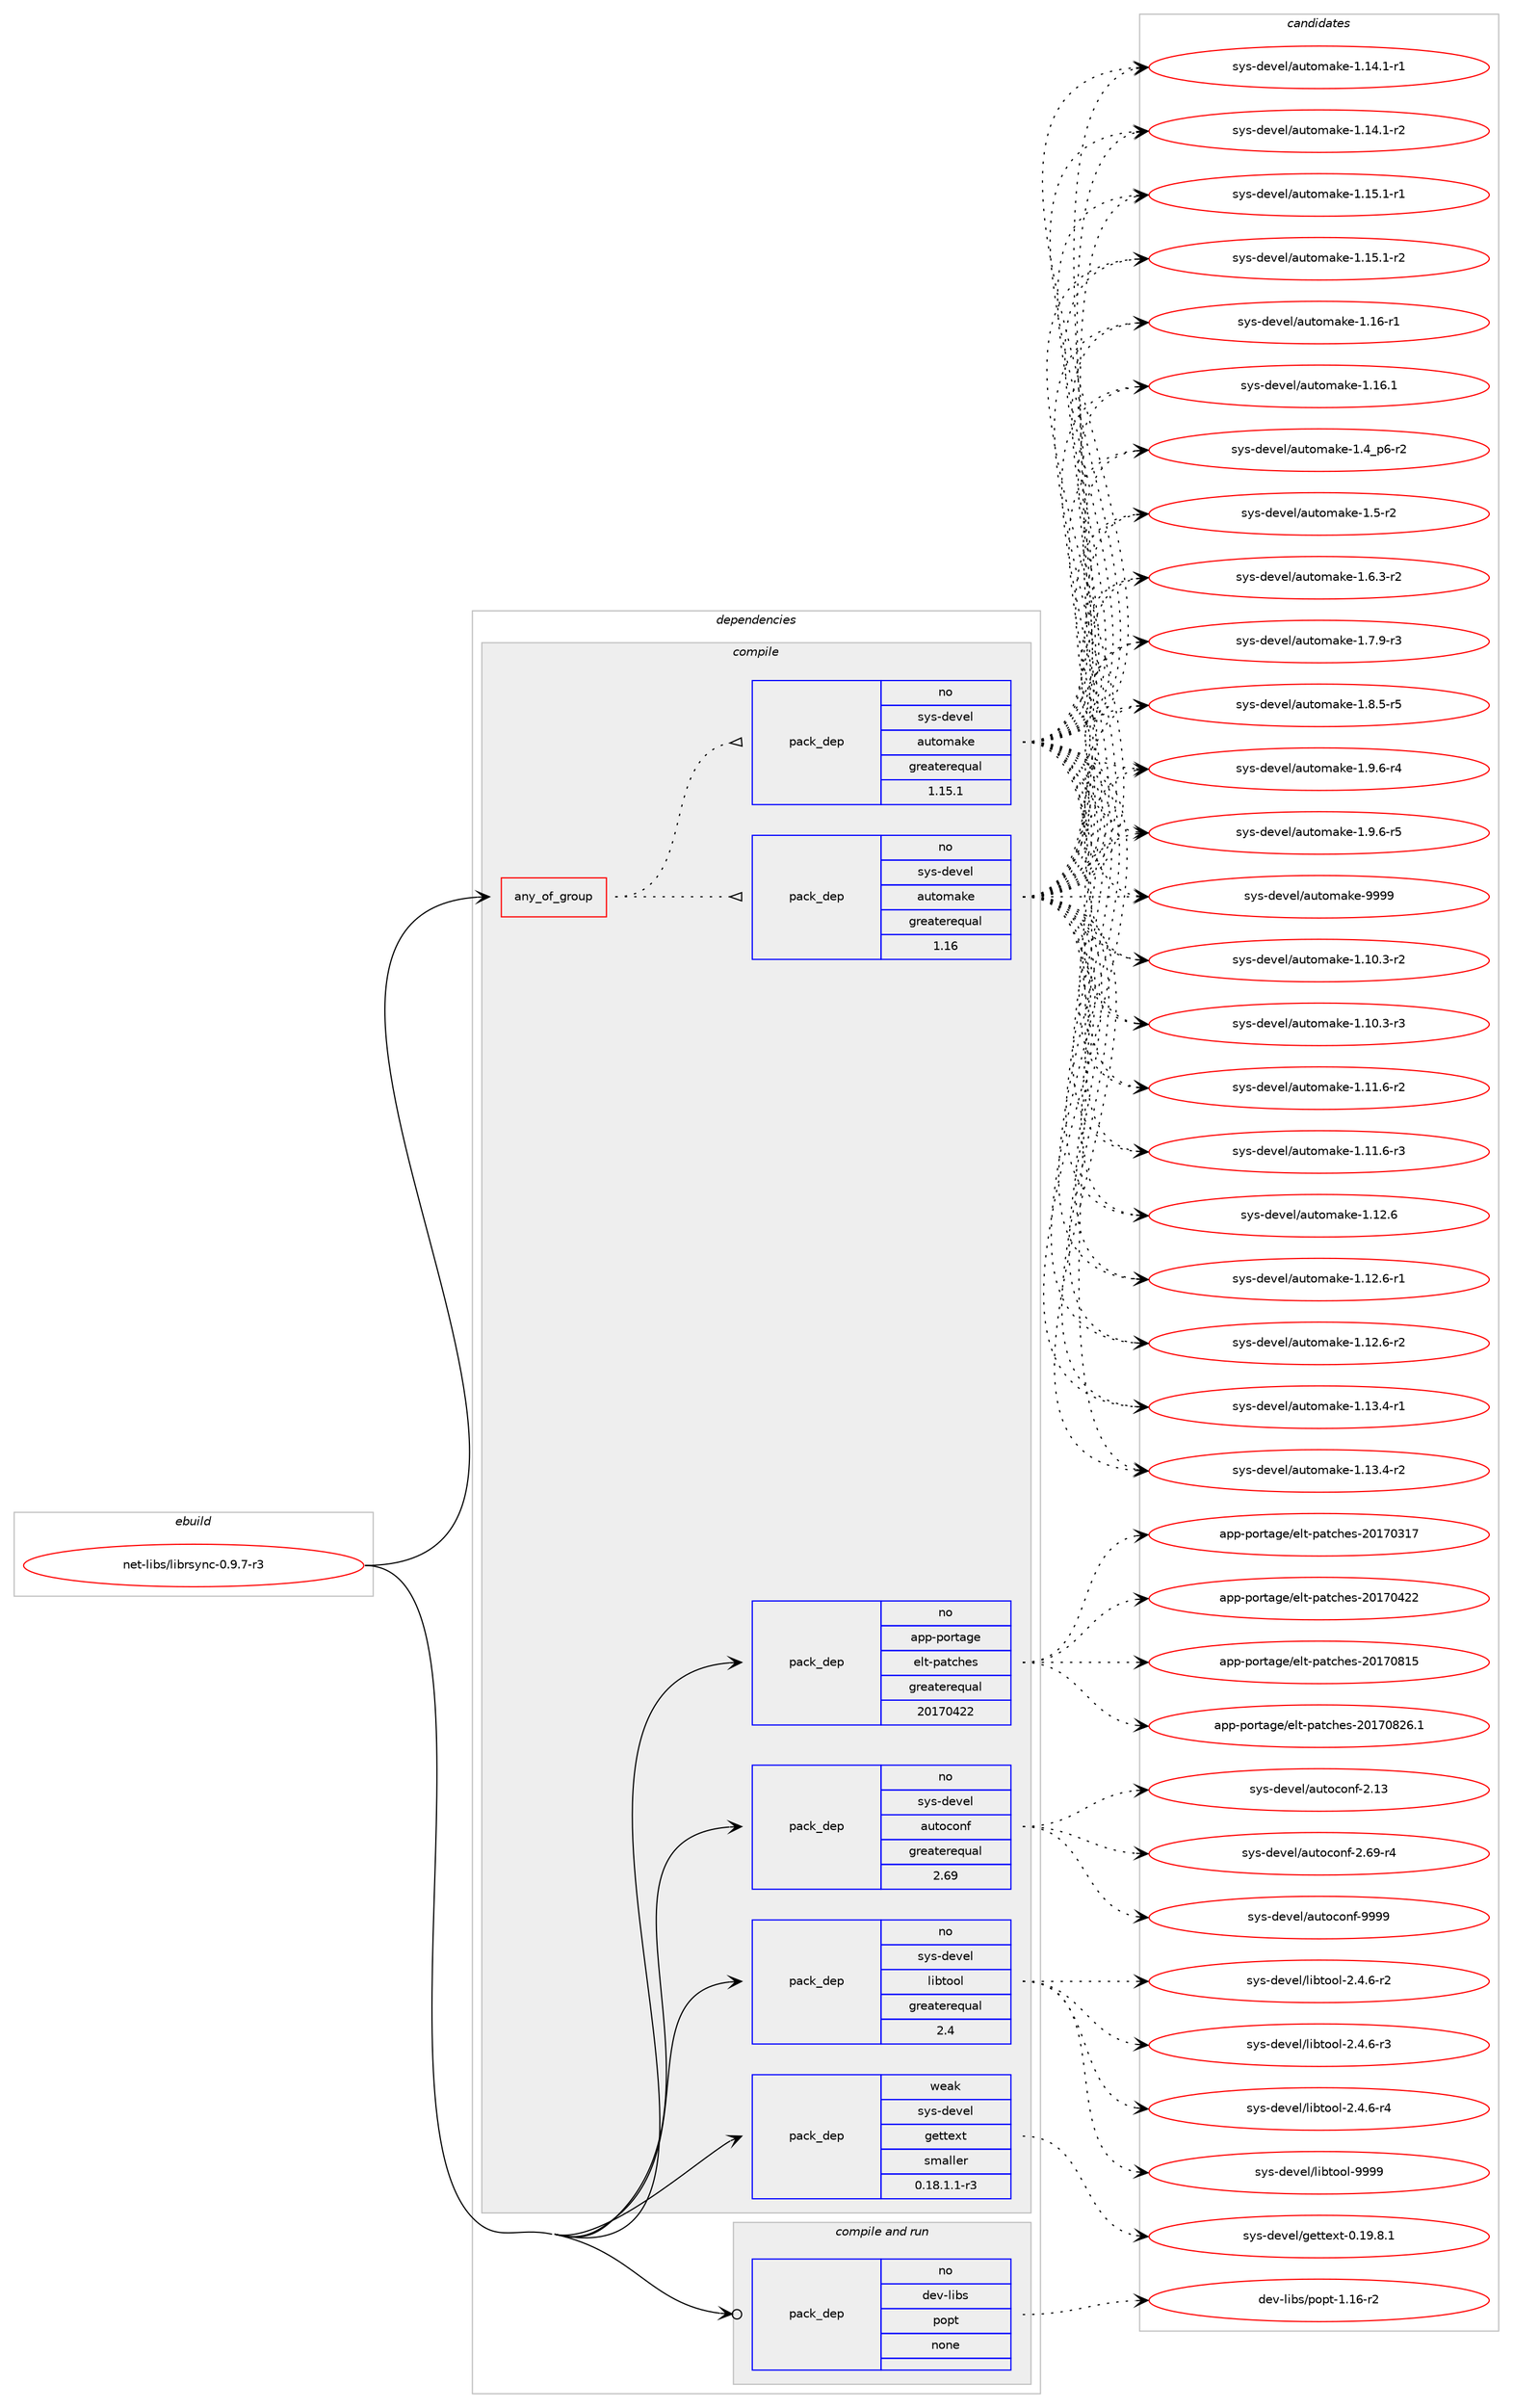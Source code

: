 digraph prolog {

# *************
# Graph options
# *************

newrank=true;
concentrate=true;
compound=true;
graph [rankdir=LR,fontname=Helvetica,fontsize=10,ranksep=1.5];#, ranksep=2.5, nodesep=0.2];
edge  [arrowhead=vee];
node  [fontname=Helvetica,fontsize=10];

# **********
# The ebuild
# **********

subgraph cluster_leftcol {
color=gray;
rank=same;
label=<<i>ebuild</i>>;
id [label="net-libs/librsync-0.9.7-r3", color=red, width=4, href="../net-libs/librsync-0.9.7-r3.svg"];
}

# ****************
# The dependencies
# ****************

subgraph cluster_midcol {
color=gray;
label=<<i>dependencies</i>>;
subgraph cluster_compile {
fillcolor="#eeeeee";
style=filled;
label=<<i>compile</i>>;
subgraph any33 {
dependency1466 [label=<<TABLE BORDER="0" CELLBORDER="1" CELLSPACING="0" CELLPADDING="4"><TR><TD CELLPADDING="10">any_of_group</TD></TR></TABLE>>, shape=none, color=red];subgraph pack995 {
dependency1467 [label=<<TABLE BORDER="0" CELLBORDER="1" CELLSPACING="0" CELLPADDING="4" WIDTH="220"><TR><TD ROWSPAN="6" CELLPADDING="30">pack_dep</TD></TR><TR><TD WIDTH="110">no</TD></TR><TR><TD>sys-devel</TD></TR><TR><TD>automake</TD></TR><TR><TD>greaterequal</TD></TR><TR><TD>1.16</TD></TR></TABLE>>, shape=none, color=blue];
}
dependency1466:e -> dependency1467:w [weight=20,style="dotted",arrowhead="oinv"];
subgraph pack996 {
dependency1468 [label=<<TABLE BORDER="0" CELLBORDER="1" CELLSPACING="0" CELLPADDING="4" WIDTH="220"><TR><TD ROWSPAN="6" CELLPADDING="30">pack_dep</TD></TR><TR><TD WIDTH="110">no</TD></TR><TR><TD>sys-devel</TD></TR><TR><TD>automake</TD></TR><TR><TD>greaterequal</TD></TR><TR><TD>1.15.1</TD></TR></TABLE>>, shape=none, color=blue];
}
dependency1466:e -> dependency1468:w [weight=20,style="dotted",arrowhead="oinv"];
}
id:e -> dependency1466:w [weight=20,style="solid",arrowhead="vee"];
subgraph pack997 {
dependency1469 [label=<<TABLE BORDER="0" CELLBORDER="1" CELLSPACING="0" CELLPADDING="4" WIDTH="220"><TR><TD ROWSPAN="6" CELLPADDING="30">pack_dep</TD></TR><TR><TD WIDTH="110">no</TD></TR><TR><TD>app-portage</TD></TR><TR><TD>elt-patches</TD></TR><TR><TD>greaterequal</TD></TR><TR><TD>20170422</TD></TR></TABLE>>, shape=none, color=blue];
}
id:e -> dependency1469:w [weight=20,style="solid",arrowhead="vee"];
subgraph pack998 {
dependency1470 [label=<<TABLE BORDER="0" CELLBORDER="1" CELLSPACING="0" CELLPADDING="4" WIDTH="220"><TR><TD ROWSPAN="6" CELLPADDING="30">pack_dep</TD></TR><TR><TD WIDTH="110">no</TD></TR><TR><TD>sys-devel</TD></TR><TR><TD>autoconf</TD></TR><TR><TD>greaterequal</TD></TR><TR><TD>2.69</TD></TR></TABLE>>, shape=none, color=blue];
}
id:e -> dependency1470:w [weight=20,style="solid",arrowhead="vee"];
subgraph pack999 {
dependency1471 [label=<<TABLE BORDER="0" CELLBORDER="1" CELLSPACING="0" CELLPADDING="4" WIDTH="220"><TR><TD ROWSPAN="6" CELLPADDING="30">pack_dep</TD></TR><TR><TD WIDTH="110">no</TD></TR><TR><TD>sys-devel</TD></TR><TR><TD>libtool</TD></TR><TR><TD>greaterequal</TD></TR><TR><TD>2.4</TD></TR></TABLE>>, shape=none, color=blue];
}
id:e -> dependency1471:w [weight=20,style="solid",arrowhead="vee"];
subgraph pack1000 {
dependency1472 [label=<<TABLE BORDER="0" CELLBORDER="1" CELLSPACING="0" CELLPADDING="4" WIDTH="220"><TR><TD ROWSPAN="6" CELLPADDING="30">pack_dep</TD></TR><TR><TD WIDTH="110">weak</TD></TR><TR><TD>sys-devel</TD></TR><TR><TD>gettext</TD></TR><TR><TD>smaller</TD></TR><TR><TD>0.18.1.1-r3</TD></TR></TABLE>>, shape=none, color=blue];
}
id:e -> dependency1472:w [weight=20,style="solid",arrowhead="vee"];
}
subgraph cluster_compileandrun {
fillcolor="#eeeeee";
style=filled;
label=<<i>compile and run</i>>;
subgraph pack1001 {
dependency1473 [label=<<TABLE BORDER="0" CELLBORDER="1" CELLSPACING="0" CELLPADDING="4" WIDTH="220"><TR><TD ROWSPAN="6" CELLPADDING="30">pack_dep</TD></TR><TR><TD WIDTH="110">no</TD></TR><TR><TD>dev-libs</TD></TR><TR><TD>popt</TD></TR><TR><TD>none</TD></TR><TR><TD></TD></TR></TABLE>>, shape=none, color=blue];
}
id:e -> dependency1473:w [weight=20,style="solid",arrowhead="odotvee"];
}
subgraph cluster_run {
fillcolor="#eeeeee";
style=filled;
label=<<i>run</i>>;
}
}

# **************
# The candidates
# **************

subgraph cluster_choices {
rank=same;
color=gray;
label=<<i>candidates</i>>;

subgraph choice995 {
color=black;
nodesep=1;
choice11512111545100101118101108479711711611110997107101454946494846514511450 [label="sys-devel/automake-1.10.3-r2", color=red, width=4,href="../sys-devel/automake-1.10.3-r2.svg"];
choice11512111545100101118101108479711711611110997107101454946494846514511451 [label="sys-devel/automake-1.10.3-r3", color=red, width=4,href="../sys-devel/automake-1.10.3-r3.svg"];
choice11512111545100101118101108479711711611110997107101454946494946544511450 [label="sys-devel/automake-1.11.6-r2", color=red, width=4,href="../sys-devel/automake-1.11.6-r2.svg"];
choice11512111545100101118101108479711711611110997107101454946494946544511451 [label="sys-devel/automake-1.11.6-r3", color=red, width=4,href="../sys-devel/automake-1.11.6-r3.svg"];
choice1151211154510010111810110847971171161111099710710145494649504654 [label="sys-devel/automake-1.12.6", color=red, width=4,href="../sys-devel/automake-1.12.6.svg"];
choice11512111545100101118101108479711711611110997107101454946495046544511449 [label="sys-devel/automake-1.12.6-r1", color=red, width=4,href="../sys-devel/automake-1.12.6-r1.svg"];
choice11512111545100101118101108479711711611110997107101454946495046544511450 [label="sys-devel/automake-1.12.6-r2", color=red, width=4,href="../sys-devel/automake-1.12.6-r2.svg"];
choice11512111545100101118101108479711711611110997107101454946495146524511449 [label="sys-devel/automake-1.13.4-r1", color=red, width=4,href="../sys-devel/automake-1.13.4-r1.svg"];
choice11512111545100101118101108479711711611110997107101454946495146524511450 [label="sys-devel/automake-1.13.4-r2", color=red, width=4,href="../sys-devel/automake-1.13.4-r2.svg"];
choice11512111545100101118101108479711711611110997107101454946495246494511449 [label="sys-devel/automake-1.14.1-r1", color=red, width=4,href="../sys-devel/automake-1.14.1-r1.svg"];
choice11512111545100101118101108479711711611110997107101454946495246494511450 [label="sys-devel/automake-1.14.1-r2", color=red, width=4,href="../sys-devel/automake-1.14.1-r2.svg"];
choice11512111545100101118101108479711711611110997107101454946495346494511449 [label="sys-devel/automake-1.15.1-r1", color=red, width=4,href="../sys-devel/automake-1.15.1-r1.svg"];
choice11512111545100101118101108479711711611110997107101454946495346494511450 [label="sys-devel/automake-1.15.1-r2", color=red, width=4,href="../sys-devel/automake-1.15.1-r2.svg"];
choice1151211154510010111810110847971171161111099710710145494649544511449 [label="sys-devel/automake-1.16-r1", color=red, width=4,href="../sys-devel/automake-1.16-r1.svg"];
choice1151211154510010111810110847971171161111099710710145494649544649 [label="sys-devel/automake-1.16.1", color=red, width=4,href="../sys-devel/automake-1.16.1.svg"];
choice115121115451001011181011084797117116111109971071014549465295112544511450 [label="sys-devel/automake-1.4_p6-r2", color=red, width=4,href="../sys-devel/automake-1.4_p6-r2.svg"];
choice11512111545100101118101108479711711611110997107101454946534511450 [label="sys-devel/automake-1.5-r2", color=red, width=4,href="../sys-devel/automake-1.5-r2.svg"];
choice115121115451001011181011084797117116111109971071014549465446514511450 [label="sys-devel/automake-1.6.3-r2", color=red, width=4,href="../sys-devel/automake-1.6.3-r2.svg"];
choice115121115451001011181011084797117116111109971071014549465546574511451 [label="sys-devel/automake-1.7.9-r3", color=red, width=4,href="../sys-devel/automake-1.7.9-r3.svg"];
choice115121115451001011181011084797117116111109971071014549465646534511453 [label="sys-devel/automake-1.8.5-r5", color=red, width=4,href="../sys-devel/automake-1.8.5-r5.svg"];
choice115121115451001011181011084797117116111109971071014549465746544511452 [label="sys-devel/automake-1.9.6-r4", color=red, width=4,href="../sys-devel/automake-1.9.6-r4.svg"];
choice115121115451001011181011084797117116111109971071014549465746544511453 [label="sys-devel/automake-1.9.6-r5", color=red, width=4,href="../sys-devel/automake-1.9.6-r5.svg"];
choice115121115451001011181011084797117116111109971071014557575757 [label="sys-devel/automake-9999", color=red, width=4,href="../sys-devel/automake-9999.svg"];
dependency1467:e -> choice11512111545100101118101108479711711611110997107101454946494846514511450:w [style=dotted,weight="100"];
dependency1467:e -> choice11512111545100101118101108479711711611110997107101454946494846514511451:w [style=dotted,weight="100"];
dependency1467:e -> choice11512111545100101118101108479711711611110997107101454946494946544511450:w [style=dotted,weight="100"];
dependency1467:e -> choice11512111545100101118101108479711711611110997107101454946494946544511451:w [style=dotted,weight="100"];
dependency1467:e -> choice1151211154510010111810110847971171161111099710710145494649504654:w [style=dotted,weight="100"];
dependency1467:e -> choice11512111545100101118101108479711711611110997107101454946495046544511449:w [style=dotted,weight="100"];
dependency1467:e -> choice11512111545100101118101108479711711611110997107101454946495046544511450:w [style=dotted,weight="100"];
dependency1467:e -> choice11512111545100101118101108479711711611110997107101454946495146524511449:w [style=dotted,weight="100"];
dependency1467:e -> choice11512111545100101118101108479711711611110997107101454946495146524511450:w [style=dotted,weight="100"];
dependency1467:e -> choice11512111545100101118101108479711711611110997107101454946495246494511449:w [style=dotted,weight="100"];
dependency1467:e -> choice11512111545100101118101108479711711611110997107101454946495246494511450:w [style=dotted,weight="100"];
dependency1467:e -> choice11512111545100101118101108479711711611110997107101454946495346494511449:w [style=dotted,weight="100"];
dependency1467:e -> choice11512111545100101118101108479711711611110997107101454946495346494511450:w [style=dotted,weight="100"];
dependency1467:e -> choice1151211154510010111810110847971171161111099710710145494649544511449:w [style=dotted,weight="100"];
dependency1467:e -> choice1151211154510010111810110847971171161111099710710145494649544649:w [style=dotted,weight="100"];
dependency1467:e -> choice115121115451001011181011084797117116111109971071014549465295112544511450:w [style=dotted,weight="100"];
dependency1467:e -> choice11512111545100101118101108479711711611110997107101454946534511450:w [style=dotted,weight="100"];
dependency1467:e -> choice115121115451001011181011084797117116111109971071014549465446514511450:w [style=dotted,weight="100"];
dependency1467:e -> choice115121115451001011181011084797117116111109971071014549465546574511451:w [style=dotted,weight="100"];
dependency1467:e -> choice115121115451001011181011084797117116111109971071014549465646534511453:w [style=dotted,weight="100"];
dependency1467:e -> choice115121115451001011181011084797117116111109971071014549465746544511452:w [style=dotted,weight="100"];
dependency1467:e -> choice115121115451001011181011084797117116111109971071014549465746544511453:w [style=dotted,weight="100"];
dependency1467:e -> choice115121115451001011181011084797117116111109971071014557575757:w [style=dotted,weight="100"];
}
subgraph choice996 {
color=black;
nodesep=1;
choice11512111545100101118101108479711711611110997107101454946494846514511450 [label="sys-devel/automake-1.10.3-r2", color=red, width=4,href="../sys-devel/automake-1.10.3-r2.svg"];
choice11512111545100101118101108479711711611110997107101454946494846514511451 [label="sys-devel/automake-1.10.3-r3", color=red, width=4,href="../sys-devel/automake-1.10.3-r3.svg"];
choice11512111545100101118101108479711711611110997107101454946494946544511450 [label="sys-devel/automake-1.11.6-r2", color=red, width=4,href="../sys-devel/automake-1.11.6-r2.svg"];
choice11512111545100101118101108479711711611110997107101454946494946544511451 [label="sys-devel/automake-1.11.6-r3", color=red, width=4,href="../sys-devel/automake-1.11.6-r3.svg"];
choice1151211154510010111810110847971171161111099710710145494649504654 [label="sys-devel/automake-1.12.6", color=red, width=4,href="../sys-devel/automake-1.12.6.svg"];
choice11512111545100101118101108479711711611110997107101454946495046544511449 [label="sys-devel/automake-1.12.6-r1", color=red, width=4,href="../sys-devel/automake-1.12.6-r1.svg"];
choice11512111545100101118101108479711711611110997107101454946495046544511450 [label="sys-devel/automake-1.12.6-r2", color=red, width=4,href="../sys-devel/automake-1.12.6-r2.svg"];
choice11512111545100101118101108479711711611110997107101454946495146524511449 [label="sys-devel/automake-1.13.4-r1", color=red, width=4,href="../sys-devel/automake-1.13.4-r1.svg"];
choice11512111545100101118101108479711711611110997107101454946495146524511450 [label="sys-devel/automake-1.13.4-r2", color=red, width=4,href="../sys-devel/automake-1.13.4-r2.svg"];
choice11512111545100101118101108479711711611110997107101454946495246494511449 [label="sys-devel/automake-1.14.1-r1", color=red, width=4,href="../sys-devel/automake-1.14.1-r1.svg"];
choice11512111545100101118101108479711711611110997107101454946495246494511450 [label="sys-devel/automake-1.14.1-r2", color=red, width=4,href="../sys-devel/automake-1.14.1-r2.svg"];
choice11512111545100101118101108479711711611110997107101454946495346494511449 [label="sys-devel/automake-1.15.1-r1", color=red, width=4,href="../sys-devel/automake-1.15.1-r1.svg"];
choice11512111545100101118101108479711711611110997107101454946495346494511450 [label="sys-devel/automake-1.15.1-r2", color=red, width=4,href="../sys-devel/automake-1.15.1-r2.svg"];
choice1151211154510010111810110847971171161111099710710145494649544511449 [label="sys-devel/automake-1.16-r1", color=red, width=4,href="../sys-devel/automake-1.16-r1.svg"];
choice1151211154510010111810110847971171161111099710710145494649544649 [label="sys-devel/automake-1.16.1", color=red, width=4,href="../sys-devel/automake-1.16.1.svg"];
choice115121115451001011181011084797117116111109971071014549465295112544511450 [label="sys-devel/automake-1.4_p6-r2", color=red, width=4,href="../sys-devel/automake-1.4_p6-r2.svg"];
choice11512111545100101118101108479711711611110997107101454946534511450 [label="sys-devel/automake-1.5-r2", color=red, width=4,href="../sys-devel/automake-1.5-r2.svg"];
choice115121115451001011181011084797117116111109971071014549465446514511450 [label="sys-devel/automake-1.6.3-r2", color=red, width=4,href="../sys-devel/automake-1.6.3-r2.svg"];
choice115121115451001011181011084797117116111109971071014549465546574511451 [label="sys-devel/automake-1.7.9-r3", color=red, width=4,href="../sys-devel/automake-1.7.9-r3.svg"];
choice115121115451001011181011084797117116111109971071014549465646534511453 [label="sys-devel/automake-1.8.5-r5", color=red, width=4,href="../sys-devel/automake-1.8.5-r5.svg"];
choice115121115451001011181011084797117116111109971071014549465746544511452 [label="sys-devel/automake-1.9.6-r4", color=red, width=4,href="../sys-devel/automake-1.9.6-r4.svg"];
choice115121115451001011181011084797117116111109971071014549465746544511453 [label="sys-devel/automake-1.9.6-r5", color=red, width=4,href="../sys-devel/automake-1.9.6-r5.svg"];
choice115121115451001011181011084797117116111109971071014557575757 [label="sys-devel/automake-9999", color=red, width=4,href="../sys-devel/automake-9999.svg"];
dependency1468:e -> choice11512111545100101118101108479711711611110997107101454946494846514511450:w [style=dotted,weight="100"];
dependency1468:e -> choice11512111545100101118101108479711711611110997107101454946494846514511451:w [style=dotted,weight="100"];
dependency1468:e -> choice11512111545100101118101108479711711611110997107101454946494946544511450:w [style=dotted,weight="100"];
dependency1468:e -> choice11512111545100101118101108479711711611110997107101454946494946544511451:w [style=dotted,weight="100"];
dependency1468:e -> choice1151211154510010111810110847971171161111099710710145494649504654:w [style=dotted,weight="100"];
dependency1468:e -> choice11512111545100101118101108479711711611110997107101454946495046544511449:w [style=dotted,weight="100"];
dependency1468:e -> choice11512111545100101118101108479711711611110997107101454946495046544511450:w [style=dotted,weight="100"];
dependency1468:e -> choice11512111545100101118101108479711711611110997107101454946495146524511449:w [style=dotted,weight="100"];
dependency1468:e -> choice11512111545100101118101108479711711611110997107101454946495146524511450:w [style=dotted,weight="100"];
dependency1468:e -> choice11512111545100101118101108479711711611110997107101454946495246494511449:w [style=dotted,weight="100"];
dependency1468:e -> choice11512111545100101118101108479711711611110997107101454946495246494511450:w [style=dotted,weight="100"];
dependency1468:e -> choice11512111545100101118101108479711711611110997107101454946495346494511449:w [style=dotted,weight="100"];
dependency1468:e -> choice11512111545100101118101108479711711611110997107101454946495346494511450:w [style=dotted,weight="100"];
dependency1468:e -> choice1151211154510010111810110847971171161111099710710145494649544511449:w [style=dotted,weight="100"];
dependency1468:e -> choice1151211154510010111810110847971171161111099710710145494649544649:w [style=dotted,weight="100"];
dependency1468:e -> choice115121115451001011181011084797117116111109971071014549465295112544511450:w [style=dotted,weight="100"];
dependency1468:e -> choice11512111545100101118101108479711711611110997107101454946534511450:w [style=dotted,weight="100"];
dependency1468:e -> choice115121115451001011181011084797117116111109971071014549465446514511450:w [style=dotted,weight="100"];
dependency1468:e -> choice115121115451001011181011084797117116111109971071014549465546574511451:w [style=dotted,weight="100"];
dependency1468:e -> choice115121115451001011181011084797117116111109971071014549465646534511453:w [style=dotted,weight="100"];
dependency1468:e -> choice115121115451001011181011084797117116111109971071014549465746544511452:w [style=dotted,weight="100"];
dependency1468:e -> choice115121115451001011181011084797117116111109971071014549465746544511453:w [style=dotted,weight="100"];
dependency1468:e -> choice115121115451001011181011084797117116111109971071014557575757:w [style=dotted,weight="100"];
}
subgraph choice997 {
color=black;
nodesep=1;
choice97112112451121111141169710310147101108116451129711699104101115455048495548514955 [label="app-portage/elt-patches-20170317", color=red, width=4,href="../app-portage/elt-patches-20170317.svg"];
choice97112112451121111141169710310147101108116451129711699104101115455048495548525050 [label="app-portage/elt-patches-20170422", color=red, width=4,href="../app-portage/elt-patches-20170422.svg"];
choice97112112451121111141169710310147101108116451129711699104101115455048495548564953 [label="app-portage/elt-patches-20170815", color=red, width=4,href="../app-portage/elt-patches-20170815.svg"];
choice971121124511211111411697103101471011081164511297116991041011154550484955485650544649 [label="app-portage/elt-patches-20170826.1", color=red, width=4,href="../app-portage/elt-patches-20170826.1.svg"];
dependency1469:e -> choice97112112451121111141169710310147101108116451129711699104101115455048495548514955:w [style=dotted,weight="100"];
dependency1469:e -> choice97112112451121111141169710310147101108116451129711699104101115455048495548525050:w [style=dotted,weight="100"];
dependency1469:e -> choice97112112451121111141169710310147101108116451129711699104101115455048495548564953:w [style=dotted,weight="100"];
dependency1469:e -> choice971121124511211111411697103101471011081164511297116991041011154550484955485650544649:w [style=dotted,weight="100"];
}
subgraph choice998 {
color=black;
nodesep=1;
choice115121115451001011181011084797117116111991111101024550464951 [label="sys-devel/autoconf-2.13", color=red, width=4,href="../sys-devel/autoconf-2.13.svg"];
choice1151211154510010111810110847971171161119911111010245504654574511452 [label="sys-devel/autoconf-2.69-r4", color=red, width=4,href="../sys-devel/autoconf-2.69-r4.svg"];
choice115121115451001011181011084797117116111991111101024557575757 [label="sys-devel/autoconf-9999", color=red, width=4,href="../sys-devel/autoconf-9999.svg"];
dependency1470:e -> choice115121115451001011181011084797117116111991111101024550464951:w [style=dotted,weight="100"];
dependency1470:e -> choice1151211154510010111810110847971171161119911111010245504654574511452:w [style=dotted,weight="100"];
dependency1470:e -> choice115121115451001011181011084797117116111991111101024557575757:w [style=dotted,weight="100"];
}
subgraph choice999 {
color=black;
nodesep=1;
choice1151211154510010111810110847108105981161111111084550465246544511450 [label="sys-devel/libtool-2.4.6-r2", color=red, width=4,href="../sys-devel/libtool-2.4.6-r2.svg"];
choice1151211154510010111810110847108105981161111111084550465246544511451 [label="sys-devel/libtool-2.4.6-r3", color=red, width=4,href="../sys-devel/libtool-2.4.6-r3.svg"];
choice1151211154510010111810110847108105981161111111084550465246544511452 [label="sys-devel/libtool-2.4.6-r4", color=red, width=4,href="../sys-devel/libtool-2.4.6-r4.svg"];
choice1151211154510010111810110847108105981161111111084557575757 [label="sys-devel/libtool-9999", color=red, width=4,href="../sys-devel/libtool-9999.svg"];
dependency1471:e -> choice1151211154510010111810110847108105981161111111084550465246544511450:w [style=dotted,weight="100"];
dependency1471:e -> choice1151211154510010111810110847108105981161111111084550465246544511451:w [style=dotted,weight="100"];
dependency1471:e -> choice1151211154510010111810110847108105981161111111084550465246544511452:w [style=dotted,weight="100"];
dependency1471:e -> choice1151211154510010111810110847108105981161111111084557575757:w [style=dotted,weight="100"];
}
subgraph choice1000 {
color=black;
nodesep=1;
choice1151211154510010111810110847103101116116101120116454846495746564649 [label="sys-devel/gettext-0.19.8.1", color=red, width=4,href="../sys-devel/gettext-0.19.8.1.svg"];
dependency1472:e -> choice1151211154510010111810110847103101116116101120116454846495746564649:w [style=dotted,weight="100"];
}
subgraph choice1001 {
color=black;
nodesep=1;
choice10010111845108105981154711211111211645494649544511450 [label="dev-libs/popt-1.16-r2", color=red, width=4,href="../dev-libs/popt-1.16-r2.svg"];
dependency1473:e -> choice10010111845108105981154711211111211645494649544511450:w [style=dotted,weight="100"];
}
}

}
